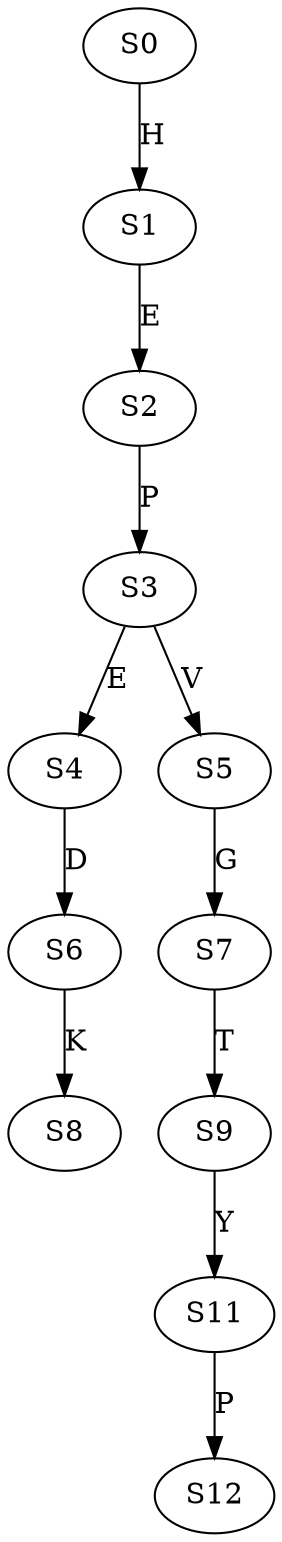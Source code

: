 strict digraph  {
	S0 -> S1 [ label = H ];
	S1 -> S2 [ label = E ];
	S2 -> S3 [ label = P ];
	S3 -> S4 [ label = E ];
	S3 -> S5 [ label = V ];
	S4 -> S6 [ label = D ];
	S5 -> S7 [ label = G ];
	S6 -> S8 [ label = K ];
	S7 -> S9 [ label = T ];
	S9 -> S11 [ label = Y ];
	S11 -> S12 [ label = P ];
}

